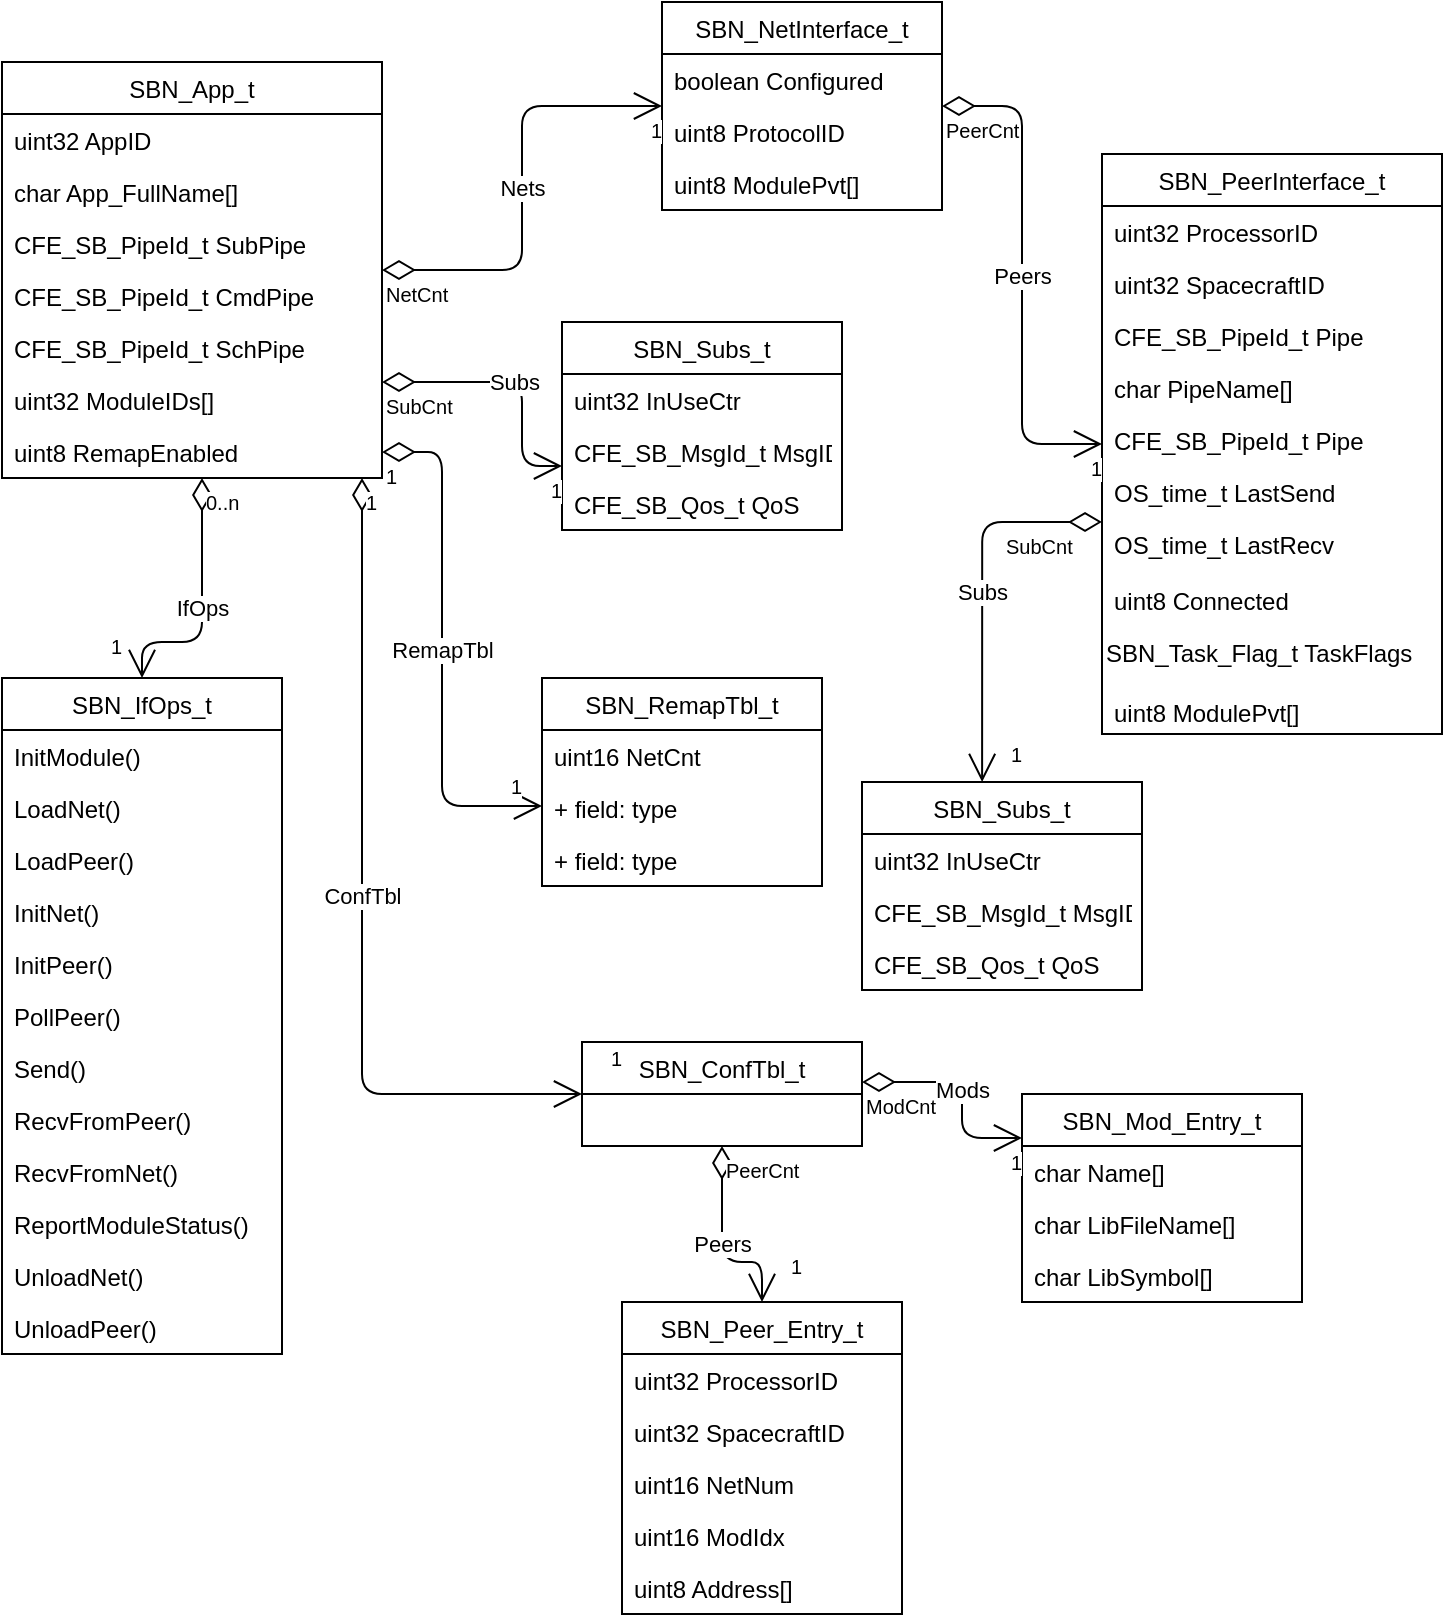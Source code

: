 <mxfile version="13.1.12" type="github" pages="2">
  <diagram id="pSJbavf_b1sC6GDBDCmx" name="SBN">
    <mxGraphModel dx="976" dy="588" grid="1" gridSize="10" guides="1" tooltips="1" connect="1" arrows="1" fold="1" page="1" pageScale="1" pageWidth="850" pageHeight="1100" math="0" shadow="0">
      <root>
        <mxCell id="0" />
        <mxCell id="1" parent="0" />
        <mxCell id="J3axFTlqXmi2pfMuhE-W-1" value="SBN_App_t" style="swimlane;fontStyle=0;childLayout=stackLayout;horizontal=1;startSize=26;fillColor=none;horizontalStack=0;resizeParent=1;resizeParentMax=0;resizeLast=0;collapsible=1;marginBottom=0;" parent="1" vertex="1">
          <mxGeometry x="110" y="230" width="190" height="208" as="geometry" />
        </mxCell>
        <mxCell id="J3axFTlqXmi2pfMuhE-W-3" value="uint32 AppID" style="text;strokeColor=none;fillColor=none;align=left;verticalAlign=top;spacingLeft=4;spacingRight=4;overflow=hidden;rotatable=0;points=[[0,0.5],[1,0.5]];portConstraint=eastwest;" parent="J3axFTlqXmi2pfMuhE-W-1" vertex="1">
          <mxGeometry y="26" width="190" height="26" as="geometry" />
        </mxCell>
        <mxCell id="J3axFTlqXmi2pfMuhE-W-4" value="char App_FullName[]" style="text;strokeColor=none;fillColor=none;align=left;verticalAlign=top;spacingLeft=4;spacingRight=4;overflow=hidden;rotatable=0;points=[[0,0.5],[1,0.5]];portConstraint=eastwest;" parent="J3axFTlqXmi2pfMuhE-W-1" vertex="1">
          <mxGeometry y="52" width="190" height="26" as="geometry" />
        </mxCell>
        <mxCell id="J3axFTlqXmi2pfMuhE-W-18" value="CFE_SB_PipeId_t SubPipe" style="text;strokeColor=none;fillColor=none;align=left;verticalAlign=top;spacingLeft=4;spacingRight=4;overflow=hidden;rotatable=0;points=[[0,0.5],[1,0.5]];portConstraint=eastwest;" parent="J3axFTlqXmi2pfMuhE-W-1" vertex="1">
          <mxGeometry y="78" width="190" height="26" as="geometry" />
        </mxCell>
        <mxCell id="J3axFTlqXmi2pfMuhE-W-20" value="CFE_SB_PipeId_t CmdPipe" style="text;strokeColor=none;fillColor=none;align=left;verticalAlign=top;spacingLeft=4;spacingRight=4;overflow=hidden;rotatable=0;points=[[0,0.5],[1,0.5]];portConstraint=eastwest;" parent="J3axFTlqXmi2pfMuhE-W-1" vertex="1">
          <mxGeometry y="104" width="190" height="26" as="geometry" />
        </mxCell>
        <mxCell id="J3axFTlqXmi2pfMuhE-W-30" value="CFE_SB_PipeId_t SchPipe" style="text;strokeColor=none;fillColor=none;align=left;verticalAlign=top;spacingLeft=4;spacingRight=4;overflow=hidden;rotatable=0;points=[[0,0.5],[1,0.5]];portConstraint=eastwest;" parent="J3axFTlqXmi2pfMuhE-W-1" vertex="1">
          <mxGeometry y="130" width="190" height="26" as="geometry" />
        </mxCell>
        <mxCell id="J3axFTlqXmi2pfMuhE-W-22" value="uint32 ModuleIDs[]" style="text;strokeColor=none;fillColor=none;align=left;verticalAlign=top;spacingLeft=4;spacingRight=4;overflow=hidden;rotatable=0;points=[[0,0.5],[1,0.5]];portConstraint=eastwest;" parent="J3axFTlqXmi2pfMuhE-W-1" vertex="1">
          <mxGeometry y="156" width="190" height="26" as="geometry" />
        </mxCell>
        <mxCell id="J3axFTlqXmi2pfMuhE-W-52" value="uint8 RemapEnabled" style="text;strokeColor=none;fillColor=none;align=left;verticalAlign=top;spacingLeft=4;spacingRight=4;overflow=hidden;rotatable=0;points=[[0,0.5],[1,0.5]];portConstraint=eastwest;" parent="J3axFTlqXmi2pfMuhE-W-1" vertex="1">
          <mxGeometry y="182" width="190" height="26" as="geometry" />
        </mxCell>
        <mxCell id="J3axFTlqXmi2pfMuhE-W-5" value="SBN_NetInterface_t" style="swimlane;fontStyle=0;childLayout=stackLayout;horizontal=1;startSize=26;fillColor=none;horizontalStack=0;resizeParent=1;resizeParentMax=0;resizeLast=0;collapsible=1;marginBottom=0;" parent="1" vertex="1">
          <mxGeometry x="440" y="200" width="140" height="104" as="geometry" />
        </mxCell>
        <mxCell id="J3axFTlqXmi2pfMuhE-W-6" value="boolean Configured" style="text;strokeColor=none;fillColor=none;align=left;verticalAlign=top;spacingLeft=4;spacingRight=4;overflow=hidden;rotatable=0;points=[[0,0.5],[1,0.5]];portConstraint=eastwest;" parent="J3axFTlqXmi2pfMuhE-W-5" vertex="1">
          <mxGeometry y="26" width="140" height="26" as="geometry" />
        </mxCell>
        <mxCell id="J3axFTlqXmi2pfMuhE-W-7" value="uint8 ProtocolID" style="text;strokeColor=none;fillColor=none;align=left;verticalAlign=top;spacingLeft=4;spacingRight=4;overflow=hidden;rotatable=0;points=[[0,0.5],[1,0.5]];portConstraint=eastwest;" parent="J3axFTlqXmi2pfMuhE-W-5" vertex="1">
          <mxGeometry y="52" width="140" height="26" as="geometry" />
        </mxCell>
        <mxCell id="J3axFTlqXmi2pfMuhE-W-8" value="uint8 ModulePvt[]" style="text;strokeColor=none;fillColor=none;align=left;verticalAlign=top;spacingLeft=4;spacingRight=4;overflow=hidden;rotatable=0;points=[[0,0.5],[1,0.5]];portConstraint=eastwest;" parent="J3axFTlqXmi2pfMuhE-W-5" vertex="1">
          <mxGeometry y="78" width="140" height="26" as="geometry" />
        </mxCell>
        <mxCell id="J3axFTlqXmi2pfMuhE-W-14" value="Nets" style="endArrow=open;html=1;endSize=12;startArrow=diamondThin;startSize=14;startFill=0;edgeStyle=orthogonalEdgeStyle;" parent="1" source="J3axFTlqXmi2pfMuhE-W-1" target="J3axFTlqXmi2pfMuhE-W-5" edge="1">
          <mxGeometry relative="1" as="geometry">
            <mxPoint x="300" y="269" as="sourcePoint" />
            <mxPoint x="460" y="310" as="targetPoint" />
          </mxGeometry>
        </mxCell>
        <mxCell id="J3axFTlqXmi2pfMuhE-W-15" value="NetCnt" style="resizable=0;html=1;align=left;verticalAlign=top;labelBackgroundColor=#ffffff;fontSize=10;" parent="J3axFTlqXmi2pfMuhE-W-14" connectable="0" vertex="1">
          <mxGeometry x="-1" relative="1" as="geometry" />
        </mxCell>
        <mxCell id="J3axFTlqXmi2pfMuhE-W-16" value="1" style="resizable=0;html=1;align=right;verticalAlign=top;labelBackgroundColor=#ffffff;fontSize=10;" parent="J3axFTlqXmi2pfMuhE-W-14" connectable="0" vertex="1">
          <mxGeometry x="1" relative="1" as="geometry" />
        </mxCell>
        <mxCell id="J3axFTlqXmi2pfMuhE-W-23" value="SBN_Subs_t" style="swimlane;fontStyle=0;childLayout=stackLayout;horizontal=1;startSize=26;fillColor=none;horizontalStack=0;resizeParent=1;resizeParentMax=0;resizeLast=0;collapsible=1;marginBottom=0;" parent="1" vertex="1">
          <mxGeometry x="390" y="360" width="140" height="104" as="geometry" />
        </mxCell>
        <mxCell id="J3axFTlqXmi2pfMuhE-W-24" value="uint32 InUseCtr" style="text;strokeColor=none;fillColor=none;align=left;verticalAlign=top;spacingLeft=4;spacingRight=4;overflow=hidden;rotatable=0;points=[[0,0.5],[1,0.5]];portConstraint=eastwest;" parent="J3axFTlqXmi2pfMuhE-W-23" vertex="1">
          <mxGeometry y="26" width="140" height="26" as="geometry" />
        </mxCell>
        <mxCell id="J3axFTlqXmi2pfMuhE-W-25" value="CFE_SB_MsgId_t MsgID" style="text;strokeColor=none;fillColor=none;align=left;verticalAlign=top;spacingLeft=4;spacingRight=4;overflow=hidden;rotatable=0;points=[[0,0.5],[1,0.5]];portConstraint=eastwest;" parent="J3axFTlqXmi2pfMuhE-W-23" vertex="1">
          <mxGeometry y="52" width="140" height="26" as="geometry" />
        </mxCell>
        <mxCell id="J3axFTlqXmi2pfMuhE-W-26" value="CFE_SB_Qos_t QoS" style="text;strokeColor=none;fillColor=none;align=left;verticalAlign=top;spacingLeft=4;spacingRight=4;overflow=hidden;rotatable=0;points=[[0,0.5],[1,0.5]];portConstraint=eastwest;" parent="J3axFTlqXmi2pfMuhE-W-23" vertex="1">
          <mxGeometry y="78" width="140" height="26" as="geometry" />
        </mxCell>
        <mxCell id="J3axFTlqXmi2pfMuhE-W-27" value="Subs" style="endArrow=open;html=1;endSize=12;startArrow=diamondThin;startSize=14;startFill=0;edgeStyle=orthogonalEdgeStyle;" parent="1" source="J3axFTlqXmi2pfMuhE-W-1" target="J3axFTlqXmi2pfMuhE-W-23" edge="1">
          <mxGeometry relative="1" as="geometry">
            <mxPoint x="300" y="399" as="sourcePoint" />
            <mxPoint x="450" y="262" as="targetPoint" />
            <Array as="points">
              <mxPoint x="370" y="390" />
              <mxPoint x="370" y="432" />
            </Array>
          </mxGeometry>
        </mxCell>
        <mxCell id="J3axFTlqXmi2pfMuhE-W-28" value="SubCnt" style="resizable=0;html=1;align=left;verticalAlign=top;labelBackgroundColor=#ffffff;fontSize=10;" parent="J3axFTlqXmi2pfMuhE-W-27" connectable="0" vertex="1">
          <mxGeometry x="-1" relative="1" as="geometry" />
        </mxCell>
        <mxCell id="J3axFTlqXmi2pfMuhE-W-29" value="1" style="resizable=0;html=1;align=right;verticalAlign=top;labelBackgroundColor=#ffffff;fontSize=10;" parent="J3axFTlqXmi2pfMuhE-W-27" connectable="0" vertex="1">
          <mxGeometry x="1" relative="1" as="geometry" />
        </mxCell>
        <mxCell id="J3axFTlqXmi2pfMuhE-W-31" value="SBN_IfOps_t" style="swimlane;fontStyle=0;childLayout=stackLayout;horizontal=1;startSize=26;fillColor=none;horizontalStack=0;resizeParent=1;resizeParentMax=0;resizeLast=0;collapsible=1;marginBottom=0;" parent="1" vertex="1">
          <mxGeometry x="110" y="538" width="140" height="338" as="geometry" />
        </mxCell>
        <mxCell id="J3axFTlqXmi2pfMuhE-W-32" value="InitModule()" style="text;strokeColor=none;fillColor=none;align=left;verticalAlign=top;spacingLeft=4;spacingRight=4;overflow=hidden;rotatable=0;points=[[0,0.5],[1,0.5]];portConstraint=eastwest;" parent="J3axFTlqXmi2pfMuhE-W-31" vertex="1">
          <mxGeometry y="26" width="140" height="26" as="geometry" />
        </mxCell>
        <mxCell id="J3axFTlqXmi2pfMuhE-W-33" value="LoadNet()" style="text;strokeColor=none;fillColor=none;align=left;verticalAlign=top;spacingLeft=4;spacingRight=4;overflow=hidden;rotatable=0;points=[[0,0.5],[1,0.5]];portConstraint=eastwest;" parent="J3axFTlqXmi2pfMuhE-W-31" vertex="1">
          <mxGeometry y="52" width="140" height="26" as="geometry" />
        </mxCell>
        <mxCell id="J3axFTlqXmi2pfMuhE-W-98" value="LoadPeer()" style="text;strokeColor=none;fillColor=none;align=left;verticalAlign=top;spacingLeft=4;spacingRight=4;overflow=hidden;rotatable=0;points=[[0,0.5],[1,0.5]];portConstraint=eastwest;" parent="J3axFTlqXmi2pfMuhE-W-31" vertex="1">
          <mxGeometry y="78" width="140" height="26" as="geometry" />
        </mxCell>
        <mxCell id="J3axFTlqXmi2pfMuhE-W-99" value="InitNet()" style="text;strokeColor=none;fillColor=none;align=left;verticalAlign=top;spacingLeft=4;spacingRight=4;overflow=hidden;rotatable=0;points=[[0,0.5],[1,0.5]];portConstraint=eastwest;" parent="J3axFTlqXmi2pfMuhE-W-31" vertex="1">
          <mxGeometry y="104" width="140" height="26" as="geometry" />
        </mxCell>
        <mxCell id="J3axFTlqXmi2pfMuhE-W-34" value="InitPeer()" style="text;strokeColor=none;fillColor=none;align=left;verticalAlign=top;spacingLeft=4;spacingRight=4;overflow=hidden;rotatable=0;points=[[0,0.5],[1,0.5]];portConstraint=eastwest;" parent="J3axFTlqXmi2pfMuhE-W-31" vertex="1">
          <mxGeometry y="130" width="140" height="26" as="geometry" />
        </mxCell>
        <mxCell id="J3axFTlqXmi2pfMuhE-W-101" value="PollPeer()" style="text;strokeColor=none;fillColor=none;align=left;verticalAlign=top;spacingLeft=4;spacingRight=4;overflow=hidden;rotatable=0;points=[[0,0.5],[1,0.5]];portConstraint=eastwest;" parent="J3axFTlqXmi2pfMuhE-W-31" vertex="1">
          <mxGeometry y="156" width="140" height="26" as="geometry" />
        </mxCell>
        <mxCell id="J3axFTlqXmi2pfMuhE-W-102" value="Send()" style="text;strokeColor=none;fillColor=none;align=left;verticalAlign=top;spacingLeft=4;spacingRight=4;overflow=hidden;rotatable=0;points=[[0,0.5],[1,0.5]];portConstraint=eastwest;" parent="J3axFTlqXmi2pfMuhE-W-31" vertex="1">
          <mxGeometry y="182" width="140" height="26" as="geometry" />
        </mxCell>
        <mxCell id="J3axFTlqXmi2pfMuhE-W-103" value="RecvFromPeer()" style="text;strokeColor=none;fillColor=none;align=left;verticalAlign=top;spacingLeft=4;spacingRight=4;overflow=hidden;rotatable=0;points=[[0,0.5],[1,0.5]];portConstraint=eastwest;" parent="J3axFTlqXmi2pfMuhE-W-31" vertex="1">
          <mxGeometry y="208" width="140" height="26" as="geometry" />
        </mxCell>
        <mxCell id="J3axFTlqXmi2pfMuhE-W-100" value="RecvFromNet()" style="text;strokeColor=none;fillColor=none;align=left;verticalAlign=top;spacingLeft=4;spacingRight=4;overflow=hidden;rotatable=0;points=[[0,0.5],[1,0.5]];portConstraint=eastwest;" parent="J3axFTlqXmi2pfMuhE-W-31" vertex="1">
          <mxGeometry y="234" width="140" height="26" as="geometry" />
        </mxCell>
        <mxCell id="J3axFTlqXmi2pfMuhE-W-105" value="ReportModuleStatus()" style="text;strokeColor=none;fillColor=none;align=left;verticalAlign=top;spacingLeft=4;spacingRight=4;overflow=hidden;rotatable=0;points=[[0,0.5],[1,0.5]];portConstraint=eastwest;" parent="J3axFTlqXmi2pfMuhE-W-31" vertex="1">
          <mxGeometry y="260" width="140" height="26" as="geometry" />
        </mxCell>
        <mxCell id="J3axFTlqXmi2pfMuhE-W-107" value="UnloadNet()" style="text;strokeColor=none;fillColor=none;align=left;verticalAlign=top;spacingLeft=4;spacingRight=4;overflow=hidden;rotatable=0;points=[[0,0.5],[1,0.5]];portConstraint=eastwest;" parent="J3axFTlqXmi2pfMuhE-W-31" vertex="1">
          <mxGeometry y="286" width="140" height="26" as="geometry" />
        </mxCell>
        <mxCell id="J3axFTlqXmi2pfMuhE-W-106" value="UnloadPeer()" style="text;strokeColor=none;fillColor=none;align=left;verticalAlign=top;spacingLeft=4;spacingRight=4;overflow=hidden;rotatable=0;points=[[0,0.5],[1,0.5]];portConstraint=eastwest;" parent="J3axFTlqXmi2pfMuhE-W-31" vertex="1">
          <mxGeometry y="312" width="140" height="26" as="geometry" />
        </mxCell>
        <mxCell id="J3axFTlqXmi2pfMuhE-W-35" value="IfOps" style="endArrow=open;html=1;endSize=12;startArrow=diamondThin;startSize=14;startFill=0;edgeStyle=orthogonalEdgeStyle;" parent="1" source="J3axFTlqXmi2pfMuhE-W-1" target="J3axFTlqXmi2pfMuhE-W-31" edge="1">
          <mxGeometry relative="1" as="geometry">
            <mxPoint x="310" y="435" as="sourcePoint" />
            <mxPoint x="450" y="442" as="targetPoint" />
            <Array as="points">
              <mxPoint x="210" y="520" />
            </Array>
          </mxGeometry>
        </mxCell>
        <mxCell id="J3axFTlqXmi2pfMuhE-W-36" value="0..n" style="resizable=0;html=1;align=left;verticalAlign=top;labelBackgroundColor=#ffffff;fontSize=10;" parent="J3axFTlqXmi2pfMuhE-W-35" connectable="0" vertex="1">
          <mxGeometry x="-1" relative="1" as="geometry" />
        </mxCell>
        <mxCell id="J3axFTlqXmi2pfMuhE-W-37" value="1" style="resizable=0;html=1;align=right;verticalAlign=top;labelBackgroundColor=#ffffff;fontSize=10;" parent="J3axFTlqXmi2pfMuhE-W-35" connectable="0" vertex="1">
          <mxGeometry x="1" relative="1" as="geometry">
            <mxPoint x="-10" y="-28" as="offset" />
          </mxGeometry>
        </mxCell>
        <mxCell id="J3axFTlqXmi2pfMuhE-W-38" value="SBN_ConfTbl_t" style="swimlane;fontStyle=0;childLayout=stackLayout;horizontal=1;startSize=26;fillColor=none;horizontalStack=0;resizeParent=1;resizeParentMax=0;resizeLast=0;collapsible=1;marginBottom=0;" parent="1" vertex="1">
          <mxGeometry x="400" y="720" width="140" height="52" as="geometry" />
        </mxCell>
        <mxCell id="J3axFTlqXmi2pfMuhE-W-42" value="ConfTbl" style="endArrow=open;html=1;endSize=12;startArrow=diamondThin;startSize=14;startFill=0;edgeStyle=orthogonalEdgeStyle;" parent="1" source="J3axFTlqXmi2pfMuhE-W-1" target="J3axFTlqXmi2pfMuhE-W-38" edge="1">
          <mxGeometry relative="1" as="geometry">
            <mxPoint x="220" y="474" as="sourcePoint" />
            <mxPoint x="435" y="612" as="targetPoint" />
            <Array as="points">
              <mxPoint x="290" y="746" />
            </Array>
          </mxGeometry>
        </mxCell>
        <mxCell id="J3axFTlqXmi2pfMuhE-W-43" value="1" style="resizable=0;html=1;align=left;verticalAlign=top;labelBackgroundColor=#ffffff;fontSize=10;" parent="J3axFTlqXmi2pfMuhE-W-42" connectable="0" vertex="1">
          <mxGeometry x="-1" relative="1" as="geometry" />
        </mxCell>
        <mxCell id="J3axFTlqXmi2pfMuhE-W-44" value="1" style="resizable=0;html=1;align=right;verticalAlign=top;labelBackgroundColor=#ffffff;fontSize=10;" parent="J3axFTlqXmi2pfMuhE-W-42" connectable="0" vertex="1">
          <mxGeometry x="1" relative="1" as="geometry">
            <mxPoint x="20" y="-30" as="offset" />
          </mxGeometry>
        </mxCell>
        <mxCell id="J3axFTlqXmi2pfMuhE-W-45" value="SBN_RemapTbl_t" style="swimlane;fontStyle=0;childLayout=stackLayout;horizontal=1;startSize=26;fillColor=none;horizontalStack=0;resizeParent=1;resizeParentMax=0;resizeLast=0;collapsible=1;marginBottom=0;" parent="1" vertex="1">
          <mxGeometry x="380" y="538" width="140" height="104" as="geometry" />
        </mxCell>
        <mxCell id="J3axFTlqXmi2pfMuhE-W-46" value="uint16 NetCnt" style="text;strokeColor=none;fillColor=none;align=left;verticalAlign=top;spacingLeft=4;spacingRight=4;overflow=hidden;rotatable=0;points=[[0,0.5],[1,0.5]];portConstraint=eastwest;" parent="J3axFTlqXmi2pfMuhE-W-45" vertex="1">
          <mxGeometry y="26" width="140" height="26" as="geometry" />
        </mxCell>
        <mxCell id="J3axFTlqXmi2pfMuhE-W-47" value="+ field: type" style="text;strokeColor=none;fillColor=none;align=left;verticalAlign=top;spacingLeft=4;spacingRight=4;overflow=hidden;rotatable=0;points=[[0,0.5],[1,0.5]];portConstraint=eastwest;" parent="J3axFTlqXmi2pfMuhE-W-45" vertex="1">
          <mxGeometry y="52" width="140" height="26" as="geometry" />
        </mxCell>
        <mxCell id="J3axFTlqXmi2pfMuhE-W-48" value="+ field: type" style="text;strokeColor=none;fillColor=none;align=left;verticalAlign=top;spacingLeft=4;spacingRight=4;overflow=hidden;rotatable=0;points=[[0,0.5],[1,0.5]];portConstraint=eastwest;" parent="J3axFTlqXmi2pfMuhE-W-45" vertex="1">
          <mxGeometry y="78" width="140" height="26" as="geometry" />
        </mxCell>
        <mxCell id="J3axFTlqXmi2pfMuhE-W-49" value="RemapTbl" style="endArrow=open;html=1;endSize=12;startArrow=diamondThin;startSize=14;startFill=0;edgeStyle=orthogonalEdgeStyle;" parent="1" source="J3axFTlqXmi2pfMuhE-W-52" target="J3axFTlqXmi2pfMuhE-W-45" edge="1">
          <mxGeometry relative="1" as="geometry">
            <mxPoint x="160" y="474" as="sourcePoint" />
            <mxPoint x="270" y="700" as="targetPoint" />
            <Array as="points">
              <mxPoint x="330" y="425" />
              <mxPoint x="330" y="602" />
            </Array>
          </mxGeometry>
        </mxCell>
        <mxCell id="J3axFTlqXmi2pfMuhE-W-50" value="1" style="resizable=0;html=1;align=left;verticalAlign=top;labelBackgroundColor=#ffffff;fontSize=10;" parent="J3axFTlqXmi2pfMuhE-W-49" connectable="0" vertex="1">
          <mxGeometry x="-1" relative="1" as="geometry" />
        </mxCell>
        <mxCell id="J3axFTlqXmi2pfMuhE-W-51" value="1" style="resizable=0;html=1;align=right;verticalAlign=top;labelBackgroundColor=#ffffff;fontSize=10;" parent="J3axFTlqXmi2pfMuhE-W-49" connectable="0" vertex="1">
          <mxGeometry x="1" relative="1" as="geometry">
            <mxPoint x="-10" y="-22" as="offset" />
          </mxGeometry>
        </mxCell>
        <mxCell id="J3axFTlqXmi2pfMuhE-W-53" value="SBN_Mod_Entry_t" style="swimlane;fontStyle=0;childLayout=stackLayout;horizontal=1;startSize=26;fillColor=none;horizontalStack=0;resizeParent=1;resizeParentMax=0;resizeLast=0;collapsible=1;marginBottom=0;" parent="1" vertex="1">
          <mxGeometry x="620" y="746" width="140" height="104" as="geometry" />
        </mxCell>
        <mxCell id="J3axFTlqXmi2pfMuhE-W-54" value="char Name[]" style="text;strokeColor=none;fillColor=none;align=left;verticalAlign=top;spacingLeft=4;spacingRight=4;overflow=hidden;rotatable=0;points=[[0,0.5],[1,0.5]];portConstraint=eastwest;" parent="J3axFTlqXmi2pfMuhE-W-53" vertex="1">
          <mxGeometry y="26" width="140" height="26" as="geometry" />
        </mxCell>
        <mxCell id="J3axFTlqXmi2pfMuhE-W-55" value="char LibFileName[]" style="text;strokeColor=none;fillColor=none;align=left;verticalAlign=top;spacingLeft=4;spacingRight=4;overflow=hidden;rotatable=0;points=[[0,0.5],[1,0.5]];portConstraint=eastwest;" parent="J3axFTlqXmi2pfMuhE-W-53" vertex="1">
          <mxGeometry y="52" width="140" height="26" as="geometry" />
        </mxCell>
        <mxCell id="J3axFTlqXmi2pfMuhE-W-56" value="char LibSymbol[]" style="text;strokeColor=none;fillColor=none;align=left;verticalAlign=top;spacingLeft=4;spacingRight=4;overflow=hidden;rotatable=0;points=[[0,0.5],[1,0.5]];portConstraint=eastwest;" parent="J3axFTlqXmi2pfMuhE-W-53" vertex="1">
          <mxGeometry y="78" width="140" height="26" as="geometry" />
        </mxCell>
        <mxCell id="J3axFTlqXmi2pfMuhE-W-57" value="Mods" style="endArrow=open;html=1;endSize=12;startArrow=diamondThin;startSize=14;startFill=0;edgeStyle=orthogonalEdgeStyle;" parent="1" source="J3axFTlqXmi2pfMuhE-W-38" target="J3axFTlqXmi2pfMuhE-W-53" edge="1">
          <mxGeometry relative="1" as="geometry">
            <mxPoint x="330" y="729" as="sourcePoint" />
            <mxPoint x="435" y="612" as="targetPoint" />
            <Array as="points">
              <mxPoint x="590" y="740" />
              <mxPoint x="590" y="768" />
            </Array>
          </mxGeometry>
        </mxCell>
        <mxCell id="J3axFTlqXmi2pfMuhE-W-58" value="ModCnt" style="resizable=0;html=1;align=left;verticalAlign=top;labelBackgroundColor=#ffffff;fontSize=10;" parent="J3axFTlqXmi2pfMuhE-W-57" connectable="0" vertex="1">
          <mxGeometry x="-1" relative="1" as="geometry" />
        </mxCell>
        <mxCell id="J3axFTlqXmi2pfMuhE-W-59" value="1" style="resizable=0;html=1;align=right;verticalAlign=top;labelBackgroundColor=#ffffff;fontSize=10;" parent="J3axFTlqXmi2pfMuhE-W-57" connectable="0" vertex="1">
          <mxGeometry x="1" relative="1" as="geometry" />
        </mxCell>
        <mxCell id="J3axFTlqXmi2pfMuhE-W-60" value="SBN_Peer_Entry_t" style="swimlane;fontStyle=0;childLayout=stackLayout;horizontal=1;startSize=26;fillColor=none;horizontalStack=0;resizeParent=1;resizeParentMax=0;resizeLast=0;collapsible=1;marginBottom=0;" parent="1" vertex="1">
          <mxGeometry x="420" y="850" width="140" height="156" as="geometry" />
        </mxCell>
        <mxCell id="J3axFTlqXmi2pfMuhE-W-61" value="uint32 ProcessorID" style="text;strokeColor=none;fillColor=none;align=left;verticalAlign=top;spacingLeft=4;spacingRight=4;overflow=hidden;rotatable=0;points=[[0,0.5],[1,0.5]];portConstraint=eastwest;" parent="J3axFTlqXmi2pfMuhE-W-60" vertex="1">
          <mxGeometry y="26" width="140" height="26" as="geometry" />
        </mxCell>
        <mxCell id="J3axFTlqXmi2pfMuhE-W-62" value="uint32 SpacecraftID" style="text;strokeColor=none;fillColor=none;align=left;verticalAlign=top;spacingLeft=4;spacingRight=4;overflow=hidden;rotatable=0;points=[[0,0.5],[1,0.5]];portConstraint=eastwest;" parent="J3axFTlqXmi2pfMuhE-W-60" vertex="1">
          <mxGeometry y="52" width="140" height="26" as="geometry" />
        </mxCell>
        <mxCell id="J3axFTlqXmi2pfMuhE-W-68" value="uint16 NetNum" style="text;strokeColor=none;fillColor=none;align=left;verticalAlign=top;spacingLeft=4;spacingRight=4;overflow=hidden;rotatable=0;points=[[0,0.5],[1,0.5]];portConstraint=eastwest;" parent="J3axFTlqXmi2pfMuhE-W-60" vertex="1">
          <mxGeometry y="78" width="140" height="26" as="geometry" />
        </mxCell>
        <mxCell id="J3axFTlqXmi2pfMuhE-W-69" value="uint16 ModIdx" style="text;strokeColor=none;fillColor=none;align=left;verticalAlign=top;spacingLeft=4;spacingRight=4;overflow=hidden;rotatable=0;points=[[0,0.5],[1,0.5]];portConstraint=eastwest;" parent="J3axFTlqXmi2pfMuhE-W-60" vertex="1">
          <mxGeometry y="104" width="140" height="26" as="geometry" />
        </mxCell>
        <mxCell id="J3axFTlqXmi2pfMuhE-W-63" value="uint8 Address[]" style="text;strokeColor=none;fillColor=none;align=left;verticalAlign=top;spacingLeft=4;spacingRight=4;overflow=hidden;rotatable=0;points=[[0,0.5],[1,0.5]];portConstraint=eastwest;" parent="J3axFTlqXmi2pfMuhE-W-60" vertex="1">
          <mxGeometry y="130" width="140" height="26" as="geometry" />
        </mxCell>
        <mxCell id="J3axFTlqXmi2pfMuhE-W-74" value="Peers" style="endArrow=open;html=1;endSize=12;startArrow=diamondThin;startSize=14;startFill=0;edgeStyle=orthogonalEdgeStyle;" parent="1" source="J3axFTlqXmi2pfMuhE-W-38" target="J3axFTlqXmi2pfMuhE-W-60" edge="1">
          <mxGeometry relative="1" as="geometry">
            <mxPoint x="230" y="799" as="sourcePoint" />
            <mxPoint x="370" y="807" as="targetPoint" />
            <Array as="points">
              <mxPoint x="470" y="830" />
              <mxPoint x="490" y="830" />
            </Array>
          </mxGeometry>
        </mxCell>
        <mxCell id="J3axFTlqXmi2pfMuhE-W-75" value="PeerCnt" style="resizable=0;html=1;align=left;verticalAlign=top;labelBackgroundColor=#ffffff;fontSize=10;" parent="J3axFTlqXmi2pfMuhE-W-74" connectable="0" vertex="1">
          <mxGeometry x="-1" relative="1" as="geometry" />
        </mxCell>
        <mxCell id="J3axFTlqXmi2pfMuhE-W-76" value="1" style="resizable=0;html=1;align=right;verticalAlign=top;labelBackgroundColor=#ffffff;fontSize=10;" parent="J3axFTlqXmi2pfMuhE-W-74" connectable="0" vertex="1">
          <mxGeometry x="1" relative="1" as="geometry">
            <mxPoint x="20" y="-30" as="offset" />
          </mxGeometry>
        </mxCell>
        <mxCell id="J3axFTlqXmi2pfMuhE-W-78" value="SBN_PeerInterface_t" style="swimlane;fontStyle=0;childLayout=stackLayout;horizontal=1;startSize=26;fillColor=none;horizontalStack=0;resizeParent=1;resizeParentMax=0;resizeLast=0;collapsible=1;marginBottom=0;" parent="1" vertex="1">
          <mxGeometry x="660" y="276" width="170" height="290" as="geometry" />
        </mxCell>
        <mxCell id="J3axFTlqXmi2pfMuhE-W-79" value="uint32 ProcessorID" style="text;strokeColor=none;fillColor=none;align=left;verticalAlign=top;spacingLeft=4;spacingRight=4;overflow=hidden;rotatable=0;points=[[0,0.5],[1,0.5]];portConstraint=eastwest;" parent="J3axFTlqXmi2pfMuhE-W-78" vertex="1">
          <mxGeometry y="26" width="170" height="26" as="geometry" />
        </mxCell>
        <mxCell id="J3axFTlqXmi2pfMuhE-W-80" value="uint32 SpacecraftID" style="text;strokeColor=none;fillColor=none;align=left;verticalAlign=top;spacingLeft=4;spacingRight=4;overflow=hidden;rotatable=0;points=[[0,0.5],[1,0.5]];portConstraint=eastwest;" parent="J3axFTlqXmi2pfMuhE-W-78" vertex="1">
          <mxGeometry y="52" width="170" height="26" as="geometry" />
        </mxCell>
        <mxCell id="J3axFTlqXmi2pfMuhE-W-81" value="CFE_SB_PipeId_t Pipe" style="text;strokeColor=none;fillColor=none;align=left;verticalAlign=top;spacingLeft=4;spacingRight=4;overflow=hidden;rotatable=0;points=[[0,0.5],[1,0.5]];portConstraint=eastwest;" parent="J3axFTlqXmi2pfMuhE-W-78" vertex="1">
          <mxGeometry y="78" width="170" height="26" as="geometry" />
        </mxCell>
        <mxCell id="J3axFTlqXmi2pfMuhE-W-86" value="char PipeName[]" style="text;strokeColor=none;fillColor=none;align=left;verticalAlign=top;spacingLeft=4;spacingRight=4;overflow=hidden;rotatable=0;points=[[0,0.5],[1,0.5]];portConstraint=eastwest;" parent="J3axFTlqXmi2pfMuhE-W-78" vertex="1">
          <mxGeometry y="104" width="170" height="26" as="geometry" />
        </mxCell>
        <mxCell id="J3axFTlqXmi2pfMuhE-W-87" value="CFE_SB_PipeId_t Pipe" style="text;strokeColor=none;fillColor=none;align=left;verticalAlign=top;spacingLeft=4;spacingRight=4;overflow=hidden;rotatable=0;points=[[0,0.5],[1,0.5]];portConstraint=eastwest;" parent="J3axFTlqXmi2pfMuhE-W-78" vertex="1">
          <mxGeometry y="130" width="170" height="26" as="geometry" />
        </mxCell>
        <mxCell id="J3axFTlqXmi2pfMuhE-W-96" value="OS_time_t LastSend" style="text;strokeColor=none;fillColor=none;align=left;verticalAlign=top;spacingLeft=4;spacingRight=4;overflow=hidden;rotatable=0;points=[[0,0.5],[1,0.5]];portConstraint=eastwest;" parent="J3axFTlqXmi2pfMuhE-W-78" vertex="1">
          <mxGeometry y="156" width="170" height="26" as="geometry" />
        </mxCell>
        <mxCell id="J3axFTlqXmi2pfMuhE-W-97" value="OS_time_t LastRecv" style="text;strokeColor=none;fillColor=none;align=left;verticalAlign=top;spacingLeft=4;spacingRight=4;overflow=hidden;rotatable=0;points=[[0,0.5],[1,0.5]];portConstraint=eastwest;" parent="J3axFTlqXmi2pfMuhE-W-78" vertex="1">
          <mxGeometry y="182" width="170" height="28" as="geometry" />
        </mxCell>
        <mxCell id="J3axFTlqXmi2pfMuhE-W-85" value="uint8 Connected" style="text;strokeColor=none;fillColor=none;align=left;verticalAlign=top;spacingLeft=4;spacingRight=4;overflow=hidden;rotatable=0;points=[[0,0.5],[1,0.5]];portConstraint=eastwest;" parent="J3axFTlqXmi2pfMuhE-W-78" vertex="1">
          <mxGeometry y="210" width="170" height="26" as="geometry" />
        </mxCell>
        <mxCell id="X4MLEP3m9icmOMyw-gJx-2" value="SBN_Task_Flag_t TaskFlags" style="text;whiteSpace=wrap;html=1;" vertex="1" parent="J3axFTlqXmi2pfMuhE-W-78">
          <mxGeometry y="236" width="170" height="30" as="geometry" />
        </mxCell>
        <mxCell id="J3axFTlqXmi2pfMuhE-W-95" value="uint8 ModulePvt[]" style="text;strokeColor=none;fillColor=none;align=left;verticalAlign=top;spacingLeft=4;spacingRight=4;overflow=hidden;rotatable=0;points=[[0,0.5],[1,0.5]];portConstraint=eastwest;" parent="J3axFTlqXmi2pfMuhE-W-78" vertex="1">
          <mxGeometry y="266" width="170" height="24" as="geometry" />
        </mxCell>
        <mxCell id="J3axFTlqXmi2pfMuhE-W-82" value="Peers" style="endArrow=open;html=1;endSize=12;startArrow=diamondThin;startSize=14;startFill=0;edgeStyle=orthogonalEdgeStyle;" parent="1" source="J3axFTlqXmi2pfMuhE-W-5" target="J3axFTlqXmi2pfMuhE-W-78" edge="1">
          <mxGeometry relative="1" as="geometry">
            <mxPoint x="310" y="344" as="sourcePoint" />
            <mxPoint x="450" y="262" as="targetPoint" />
          </mxGeometry>
        </mxCell>
        <mxCell id="J3axFTlqXmi2pfMuhE-W-83" value="PeerCnt" style="resizable=0;html=1;align=left;verticalAlign=top;labelBackgroundColor=#ffffff;fontSize=10;" parent="J3axFTlqXmi2pfMuhE-W-82" connectable="0" vertex="1">
          <mxGeometry x="-1" relative="1" as="geometry" />
        </mxCell>
        <mxCell id="J3axFTlqXmi2pfMuhE-W-84" value="1" style="resizable=0;html=1;align=right;verticalAlign=top;labelBackgroundColor=#ffffff;fontSize=10;" parent="J3axFTlqXmi2pfMuhE-W-82" connectable="0" vertex="1">
          <mxGeometry x="1" relative="1" as="geometry" />
        </mxCell>
        <mxCell id="J3axFTlqXmi2pfMuhE-W-92" value="Subs" style="endArrow=open;html=1;endSize=12;startArrow=diamondThin;startSize=14;startFill=0;edgeStyle=orthogonalEdgeStyle;entryX=0.429;entryY=0;entryDx=0;entryDy=0;entryPerimeter=0;" parent="1" source="J3axFTlqXmi2pfMuhE-W-78" target="J3axFTlqXmi2pfMuhE-W-88" edge="1">
          <mxGeometry relative="1" as="geometry">
            <mxPoint x="310" y="400" as="sourcePoint" />
            <mxPoint x="400" y="442" as="targetPoint" />
            <Array as="points">
              <mxPoint x="600" y="460" />
            </Array>
          </mxGeometry>
        </mxCell>
        <mxCell id="J3axFTlqXmi2pfMuhE-W-93" value="SubCnt" style="resizable=0;html=1;align=left;verticalAlign=top;labelBackgroundColor=#ffffff;fontSize=10;" parent="J3axFTlqXmi2pfMuhE-W-92" connectable="0" vertex="1">
          <mxGeometry x="-1" relative="1" as="geometry">
            <mxPoint x="-50" as="offset" />
          </mxGeometry>
        </mxCell>
        <mxCell id="J3axFTlqXmi2pfMuhE-W-94" value="1" style="resizable=0;html=1;align=right;verticalAlign=top;labelBackgroundColor=#ffffff;fontSize=10;" parent="J3axFTlqXmi2pfMuhE-W-92" connectable="0" vertex="1">
          <mxGeometry x="1" relative="1" as="geometry">
            <mxPoint x="20" y="-26" as="offset" />
          </mxGeometry>
        </mxCell>
        <mxCell id="J3axFTlqXmi2pfMuhE-W-88" value="SBN_Subs_t" style="swimlane;fontStyle=0;childLayout=stackLayout;horizontal=1;startSize=26;fillColor=none;horizontalStack=0;resizeParent=1;resizeParentMax=0;resizeLast=0;collapsible=1;marginBottom=0;" parent="1" vertex="1">
          <mxGeometry x="540" y="590" width="140" height="104" as="geometry" />
        </mxCell>
        <mxCell id="J3axFTlqXmi2pfMuhE-W-89" value="uint32 InUseCtr" style="text;strokeColor=none;fillColor=none;align=left;verticalAlign=top;spacingLeft=4;spacingRight=4;overflow=hidden;rotatable=0;points=[[0,0.5],[1,0.5]];portConstraint=eastwest;" parent="J3axFTlqXmi2pfMuhE-W-88" vertex="1">
          <mxGeometry y="26" width="140" height="26" as="geometry" />
        </mxCell>
        <mxCell id="J3axFTlqXmi2pfMuhE-W-90" value="CFE_SB_MsgId_t MsgID" style="text;strokeColor=none;fillColor=none;align=left;verticalAlign=top;spacingLeft=4;spacingRight=4;overflow=hidden;rotatable=0;points=[[0,0.5],[1,0.5]];portConstraint=eastwest;" parent="J3axFTlqXmi2pfMuhE-W-88" vertex="1">
          <mxGeometry y="52" width="140" height="26" as="geometry" />
        </mxCell>
        <mxCell id="J3axFTlqXmi2pfMuhE-W-91" value="CFE_SB_Qos_t QoS" style="text;strokeColor=none;fillColor=none;align=left;verticalAlign=top;spacingLeft=4;spacingRight=4;overflow=hidden;rotatable=0;points=[[0,0.5],[1,0.5]];portConstraint=eastwest;" parent="J3axFTlqXmi2pfMuhE-W-88" vertex="1">
          <mxGeometry y="78" width="140" height="26" as="geometry" />
        </mxCell>
      </root>
    </mxGraphModel>
  </diagram>
  <diagram id="gMyxKp6k9Ic6h43N1kZ8" name="TCP">
    <mxGraphModel dx="976" dy="588" grid="1" gridSize="10" guides="1" tooltips="1" connect="1" arrows="1" fold="1" page="1" pageScale="1" pageWidth="850" pageHeight="1100" math="0" shadow="0">
      <root>
        <mxCell id="GgCSxqtSinEt-At-rPkc-0" />
        <mxCell id="GgCSxqtSinEt-At-rPkc-1" parent="GgCSxqtSinEt-At-rPkc-0" />
        <mxCell id="yGApRK1RUV87Ir9ato0B-0" value="SBN_PeerInterface_t" style="swimlane;fontStyle=0;childLayout=stackLayout;horizontal=1;startSize=26;fillColor=#FFFFFF;horizontalStack=0;resizeParent=1;resizeParentMax=0;resizeLast=0;collapsible=1;marginBottom=0;dashed=1;" vertex="1" parent="GgCSxqtSinEt-At-rPkc-1">
          <mxGeometry x="110" y="240" width="140" height="236" as="geometry" />
        </mxCell>
        <mxCell id="yGApRK1RUV87Ir9ato0B-1" value="uint32 ProcessorID" style="text;strokeColor=none;fillColor=none;align=left;verticalAlign=top;spacingLeft=4;spacingRight=4;overflow=hidden;rotatable=0;points=[[0,0.5],[1,0.5]];portConstraint=eastwest;" vertex="1" parent="yGApRK1RUV87Ir9ato0B-0">
          <mxGeometry y="26" width="140" height="26" as="geometry" />
        </mxCell>
        <mxCell id="yGApRK1RUV87Ir9ato0B-2" value="uint32 SpacecraftID" style="text;strokeColor=none;fillColor=none;align=left;verticalAlign=top;spacingLeft=4;spacingRight=4;overflow=hidden;rotatable=0;points=[[0,0.5],[1,0.5]];portConstraint=eastwest;" vertex="1" parent="yGApRK1RUV87Ir9ato0B-0">
          <mxGeometry y="52" width="140" height="26" as="geometry" />
        </mxCell>
        <mxCell id="yGApRK1RUV87Ir9ato0B-3" value="CFE_SB_PipeId_t Pipe" style="text;strokeColor=none;fillColor=none;align=left;verticalAlign=top;spacingLeft=4;spacingRight=4;overflow=hidden;rotatable=0;points=[[0,0.5],[1,0.5]];portConstraint=eastwest;" vertex="1" parent="yGApRK1RUV87Ir9ato0B-0">
          <mxGeometry y="78" width="140" height="26" as="geometry" />
        </mxCell>
        <mxCell id="yGApRK1RUV87Ir9ato0B-4" value="char PipeName[]" style="text;strokeColor=none;fillColor=none;align=left;verticalAlign=top;spacingLeft=4;spacingRight=4;overflow=hidden;rotatable=0;points=[[0,0.5],[1,0.5]];portConstraint=eastwest;" vertex="1" parent="yGApRK1RUV87Ir9ato0B-0">
          <mxGeometry y="104" width="140" height="26" as="geometry" />
        </mxCell>
        <mxCell id="yGApRK1RUV87Ir9ato0B-5" value="CFE_SB_PipeId_t Pipe" style="text;strokeColor=none;fillColor=none;align=left;verticalAlign=top;spacingLeft=4;spacingRight=4;overflow=hidden;rotatable=0;points=[[0,0.5],[1,0.5]];portConstraint=eastwest;" vertex="1" parent="yGApRK1RUV87Ir9ato0B-0">
          <mxGeometry y="130" width="140" height="26" as="geometry" />
        </mxCell>
        <mxCell id="yGApRK1RUV87Ir9ato0B-6" value="OS_time_t LastSend" style="text;strokeColor=none;fillColor=none;align=left;verticalAlign=top;spacingLeft=4;spacingRight=4;overflow=hidden;rotatable=0;points=[[0,0.5],[1,0.5]];portConstraint=eastwest;" vertex="1" parent="yGApRK1RUV87Ir9ato0B-0">
          <mxGeometry y="156" width="140" height="26" as="geometry" />
        </mxCell>
        <mxCell id="yGApRK1RUV87Ir9ato0B-7" value="OS_time_t LastRecv" style="text;strokeColor=none;fillColor=none;align=left;verticalAlign=top;spacingLeft=4;spacingRight=4;overflow=hidden;rotatable=0;points=[[0,0.5],[1,0.5]];portConstraint=eastwest;" vertex="1" parent="yGApRK1RUV87Ir9ato0B-0">
          <mxGeometry y="182" width="140" height="28" as="geometry" />
        </mxCell>
        <mxCell id="yGApRK1RUV87Ir9ato0B-8" value="uint8 Connected" style="text;strokeColor=none;fillColor=none;align=left;verticalAlign=top;spacingLeft=4;spacingRight=4;overflow=hidden;rotatable=0;points=[[0,0.5],[1,0.5]];portConstraint=eastwest;" vertex="1" parent="yGApRK1RUV87Ir9ato0B-0">
          <mxGeometry y="210" width="140" height="26" as="geometry" />
        </mxCell>
        <mxCell id="T9WD5PDA_iEELxJy5RSR-0" value="SBN_NetInterface_t" style="swimlane;fontStyle=0;childLayout=stackLayout;horizontal=1;startSize=26;fillColor=#FFFFFF;horizontalStack=0;resizeParent=1;resizeParentMax=0;resizeLast=0;collapsible=1;marginBottom=0;dashed=1;" vertex="1" parent="GgCSxqtSinEt-At-rPkc-1">
          <mxGeometry x="230" y="40" width="140" height="78" as="geometry" />
        </mxCell>
        <mxCell id="T9WD5PDA_iEELxJy5RSR-1" value="boolean Configured" style="text;strokeColor=none;fillColor=none;align=left;verticalAlign=top;spacingLeft=4;spacingRight=4;overflow=hidden;rotatable=0;points=[[0,0.5],[1,0.5]];portConstraint=eastwest;" vertex="1" parent="T9WD5PDA_iEELxJy5RSR-0">
          <mxGeometry y="26" width="140" height="26" as="geometry" />
        </mxCell>
        <mxCell id="T9WD5PDA_iEELxJy5RSR-2" value="uint8 ProtocolID" style="text;strokeColor=none;fillColor=none;align=left;verticalAlign=top;spacingLeft=4;spacingRight=4;overflow=hidden;rotatable=0;points=[[0,0.5],[1,0.5]];portConstraint=eastwest;" vertex="1" parent="T9WD5PDA_iEELxJy5RSR-0">
          <mxGeometry y="52" width="140" height="26" as="geometry" />
        </mxCell>
        <mxCell id="T9WD5PDA_iEELxJy5RSR-4" value="SBN_TCP_Conn_t" style="swimlane;fontStyle=0;childLayout=stackLayout;horizontal=1;startSize=26;fillColor=#FFFFFF;horizontalStack=0;resizeParent=1;resizeParentMax=0;resizeLast=0;collapsible=1;marginBottom=0;" vertex="1" parent="GgCSxqtSinEt-At-rPkc-1">
          <mxGeometry x="480" y="300" width="140" height="130" as="geometry" />
        </mxCell>
        <mxCell id="T9WD5PDA_iEELxJy5RSR-5" value="bool ReceivingBody" style="text;strokeColor=none;fillColor=none;align=left;verticalAlign=top;spacingLeft=4;spacingRight=4;overflow=hidden;rotatable=0;points=[[0,0.5],[1,0.5]];portConstraint=eastwest;" vertex="1" parent="T9WD5PDA_iEELxJy5RSR-4">
          <mxGeometry y="26" width="140" height="26" as="geometry" />
        </mxCell>
        <mxCell id="T9WD5PDA_iEELxJy5RSR-6" value="int RecvSz" style="text;strokeColor=none;fillColor=none;align=left;verticalAlign=top;spacingLeft=4;spacingRight=4;overflow=hidden;rotatable=0;points=[[0,0.5],[1,0.5]];portConstraint=eastwest;" vertex="1" parent="T9WD5PDA_iEELxJy5RSR-4">
          <mxGeometry y="52" width="140" height="26" as="geometry" />
        </mxCell>
        <mxCell id="T9WD5PDA_iEELxJy5RSR-7" value="int Socket" style="text;strokeColor=none;fillColor=none;align=left;verticalAlign=top;spacingLeft=4;spacingRight=4;overflow=hidden;rotatable=0;points=[[0,0.5],[1,0.5]];portConstraint=eastwest;" vertex="1" parent="T9WD5PDA_iEELxJy5RSR-4">
          <mxGeometry y="78" width="140" height="26" as="geometry" />
        </mxCell>
        <mxCell id="T9WD5PDA_iEELxJy5RSR-8" value="uint8 BufNum" style="text;strokeColor=none;fillColor=none;align=left;verticalAlign=top;spacingLeft=4;spacingRight=4;overflow=hidden;rotatable=0;points=[[0,0.5],[1,0.5]];portConstraint=eastwest;" vertex="1" parent="T9WD5PDA_iEELxJy5RSR-4">
          <mxGeometry y="104" width="140" height="26" as="geometry" />
        </mxCell>
        <mxCell id="T9WD5PDA_iEELxJy5RSR-17" value="PeerInterface" style="endArrow=open;html=1;endSize=12;startArrow=diamondThin;startSize=14;startFill=0;edgeStyle=orthogonalEdgeStyle;" edge="1" parent="GgCSxqtSinEt-At-rPkc-1" source="T9WD5PDA_iEELxJy5RSR-4" target="yGApRK1RUV87Ir9ato0B-0">
          <mxGeometry x="0.231" relative="1" as="geometry">
            <mxPoint x="80" y="720" as="sourcePoint" />
            <mxPoint x="240" y="720" as="targetPoint" />
            <Array as="points">
              <mxPoint x="310" y="335" />
              <mxPoint x="310" y="371" />
            </Array>
            <mxPoint as="offset" />
          </mxGeometry>
        </mxCell>
        <mxCell id="T9WD5PDA_iEELxJy5RSR-18" value="0..1" style="resizable=0;html=1;align=left;verticalAlign=top;labelBackgroundColor=#ffffff;fontSize=10;" connectable="0" vertex="1" parent="T9WD5PDA_iEELxJy5RSR-17">
          <mxGeometry x="-1" relative="1" as="geometry">
            <mxPoint x="-30" y="5" as="offset" />
          </mxGeometry>
        </mxCell>
        <mxCell id="T9WD5PDA_iEELxJy5RSR-21" value="SBN_TCP_Peer_t" style="swimlane;fontStyle=0;childLayout=stackLayout;horizontal=1;startSize=26;fillColor=#FFFFFF;horizontalStack=0;resizeParent=1;resizeParentMax=0;resizeLast=0;collapsible=1;marginBottom=0;" vertex="1" parent="GgCSxqtSinEt-At-rPkc-1">
          <mxGeometry x="455" y="530" width="190" height="78" as="geometry" />
        </mxCell>
        <mxCell id="T9WD5PDA_iEELxJy5RSR-22" value="bool ConnectOut" style="text;strokeColor=none;fillColor=none;align=left;verticalAlign=top;spacingLeft=4;spacingRight=4;overflow=hidden;rotatable=0;points=[[0,0.5],[1,0.5]];portConstraint=eastwest;" vertex="1" parent="T9WD5PDA_iEELxJy5RSR-21">
          <mxGeometry y="26" width="190" height="26" as="geometry" />
        </mxCell>
        <mxCell id="T9WD5PDA_iEELxJy5RSR-23" value="OS_time_t LastConnectTry" style="text;strokeColor=none;fillColor=none;align=left;verticalAlign=top;spacingLeft=4;spacingRight=4;overflow=hidden;rotatable=0;points=[[0,0.5],[1,0.5]];portConstraint=eastwest;" vertex="1" parent="T9WD5PDA_iEELxJy5RSR-21">
          <mxGeometry y="52" width="190" height="26" as="geometry" />
        </mxCell>
        <mxCell id="T9WD5PDA_iEELxJy5RSR-26" value="ModulePvt" style="endArrow=open;html=1;endSize=12;startArrow=diamondThin;startSize=14;startFill=0;edgeStyle=orthogonalEdgeStyle;" edge="1" parent="GgCSxqtSinEt-At-rPkc-1" source="yGApRK1RUV87Ir9ato0B-0" target="T9WD5PDA_iEELxJy5RSR-21">
          <mxGeometry relative="1" as="geometry">
            <mxPoint x="180" y="550" as="sourcePoint" />
            <mxPoint x="540" y="490" as="targetPoint" />
            <Array as="points">
              <mxPoint x="520" y="440" />
            </Array>
          </mxGeometry>
        </mxCell>
        <mxCell id="T9WD5PDA_iEELxJy5RSR-27" value="1" style="resizable=0;html=1;align=left;verticalAlign=top;labelBackgroundColor=#ffffff;fontSize=10;" connectable="0" vertex="1" parent="T9WD5PDA_iEELxJy5RSR-26">
          <mxGeometry x="-1" relative="1" as="geometry" />
        </mxCell>
        <mxCell id="T9WD5PDA_iEELxJy5RSR-29" value="Conn" style="endArrow=open;html=1;endSize=12;startArrow=diamondThin;startSize=14;startFill=0;edgeStyle=orthogonalEdgeStyle;" edge="1" parent="GgCSxqtSinEt-At-rPkc-1" source="T9WD5PDA_iEELxJy5RSR-21" target="T9WD5PDA_iEELxJy5RSR-4">
          <mxGeometry relative="1" as="geometry">
            <mxPoint x="260" y="450" as="sourcePoint" />
            <mxPoint x="530" y="520" as="targetPoint" />
            <Array as="points" />
          </mxGeometry>
        </mxCell>
        <mxCell id="T9WD5PDA_iEELxJy5RSR-30" value="0..1" style="resizable=0;html=1;align=left;verticalAlign=top;labelBackgroundColor=#ffffff;fontSize=10;" connectable="0" vertex="1" parent="T9WD5PDA_iEELxJy5RSR-29">
          <mxGeometry x="-1" relative="1" as="geometry">
            <mxPoint x="10" y="-30" as="offset" />
          </mxGeometry>
        </mxCell>
        <mxCell id="T9WD5PDA_iEELxJy5RSR-31" value="SBN_TCP_Net_t" style="swimlane;fontStyle=0;childLayout=stackLayout;horizontal=1;startSize=26;fillColor=#FFFFFF;horizontalStack=0;resizeParent=1;resizeParentMax=0;resizeLast=0;collapsible=1;marginBottom=0;" vertex="1" parent="GgCSxqtSinEt-At-rPkc-1">
          <mxGeometry x="420" y="130" width="190" height="104" as="geometry" />
        </mxCell>
        <mxCell id="T9WD5PDA_iEELxJy5RSR-32" value="OS_SockAddr_t Addr" style="text;strokeColor=none;fillColor=none;align=left;verticalAlign=top;spacingLeft=4;spacingRight=4;overflow=hidden;rotatable=0;points=[[0,0.5],[1,0.5]];portConstraint=eastwest;" vertex="1" parent="T9WD5PDA_iEELxJy5RSR-31">
          <mxGeometry y="26" width="190" height="26" as="geometry" />
        </mxCell>
        <mxCell id="T9WD5PDA_iEELxJy5RSR-38" value="uint8 BufNum" style="text;strokeColor=none;fillColor=none;align=left;verticalAlign=top;spacingLeft=4;spacingRight=4;overflow=hidden;rotatable=0;points=[[0,0.5],[1,0.5]];portConstraint=eastwest;" vertex="1" parent="T9WD5PDA_iEELxJy5RSR-31">
          <mxGeometry y="52" width="190" height="26" as="geometry" />
        </mxCell>
        <mxCell id="T9WD5PDA_iEELxJy5RSR-33" value="int Socket" style="text;strokeColor=none;fillColor=none;align=left;verticalAlign=top;spacingLeft=4;spacingRight=4;overflow=hidden;rotatable=0;points=[[0,0.5],[1,0.5]];portConstraint=eastwest;" vertex="1" parent="T9WD5PDA_iEELxJy5RSR-31">
          <mxGeometry y="78" width="190" height="26" as="geometry" />
        </mxCell>
        <mxCell id="T9WD5PDA_iEELxJy5RSR-34" value="ModulePvt" style="endArrow=open;html=1;endSize=12;startArrow=diamondThin;startSize=14;startFill=0;edgeStyle=orthogonalEdgeStyle;" edge="1" parent="GgCSxqtSinEt-At-rPkc-1" source="T9WD5PDA_iEELxJy5RSR-0" target="T9WD5PDA_iEELxJy5RSR-31">
          <mxGeometry relative="1" as="geometry">
            <mxPoint x="410" y="-100" as="sourcePoint" />
            <mxPoint x="680" y="-10" as="targetPoint" />
            <Array as="points">
              <mxPoint x="500" y="70" />
            </Array>
          </mxGeometry>
        </mxCell>
        <mxCell id="T9WD5PDA_iEELxJy5RSR-35" value="1" style="resizable=0;html=1;align=left;verticalAlign=top;labelBackgroundColor=#ffffff;fontSize=10;" connectable="0" vertex="1" parent="T9WD5PDA_iEELxJy5RSR-34">
          <mxGeometry x="-1" relative="1" as="geometry" />
        </mxCell>
        <mxCell id="T9WD5PDA_iEELxJy5RSR-36" value="Conns" style="endArrow=open;html=1;endSize=12;startArrow=diamondThin;startSize=14;startFill=0;edgeStyle=orthogonalEdgeStyle;" edge="1" parent="GgCSxqtSinEt-At-rPkc-1" source="T9WD5PDA_iEELxJy5RSR-31" target="T9WD5PDA_iEELxJy5RSR-4">
          <mxGeometry relative="1" as="geometry">
            <mxPoint x="330" y="200" as="sourcePoint" />
            <mxPoint x="510" y="140" as="targetPoint" />
            <Array as="points">
              <mxPoint x="510" y="220" />
              <mxPoint x="510" y="220" />
            </Array>
          </mxGeometry>
        </mxCell>
        <mxCell id="T9WD5PDA_iEELxJy5RSR-37" value="ConnCnt" style="resizable=0;html=1;align=left;verticalAlign=top;labelBackgroundColor=#ffffff;fontSize=10;" connectable="0" vertex="1" parent="T9WD5PDA_iEELxJy5RSR-36">
          <mxGeometry x="-1" relative="1" as="geometry">
            <mxPoint x="20" as="offset" />
          </mxGeometry>
        </mxCell>
      </root>
    </mxGraphModel>
  </diagram>
</mxfile>
